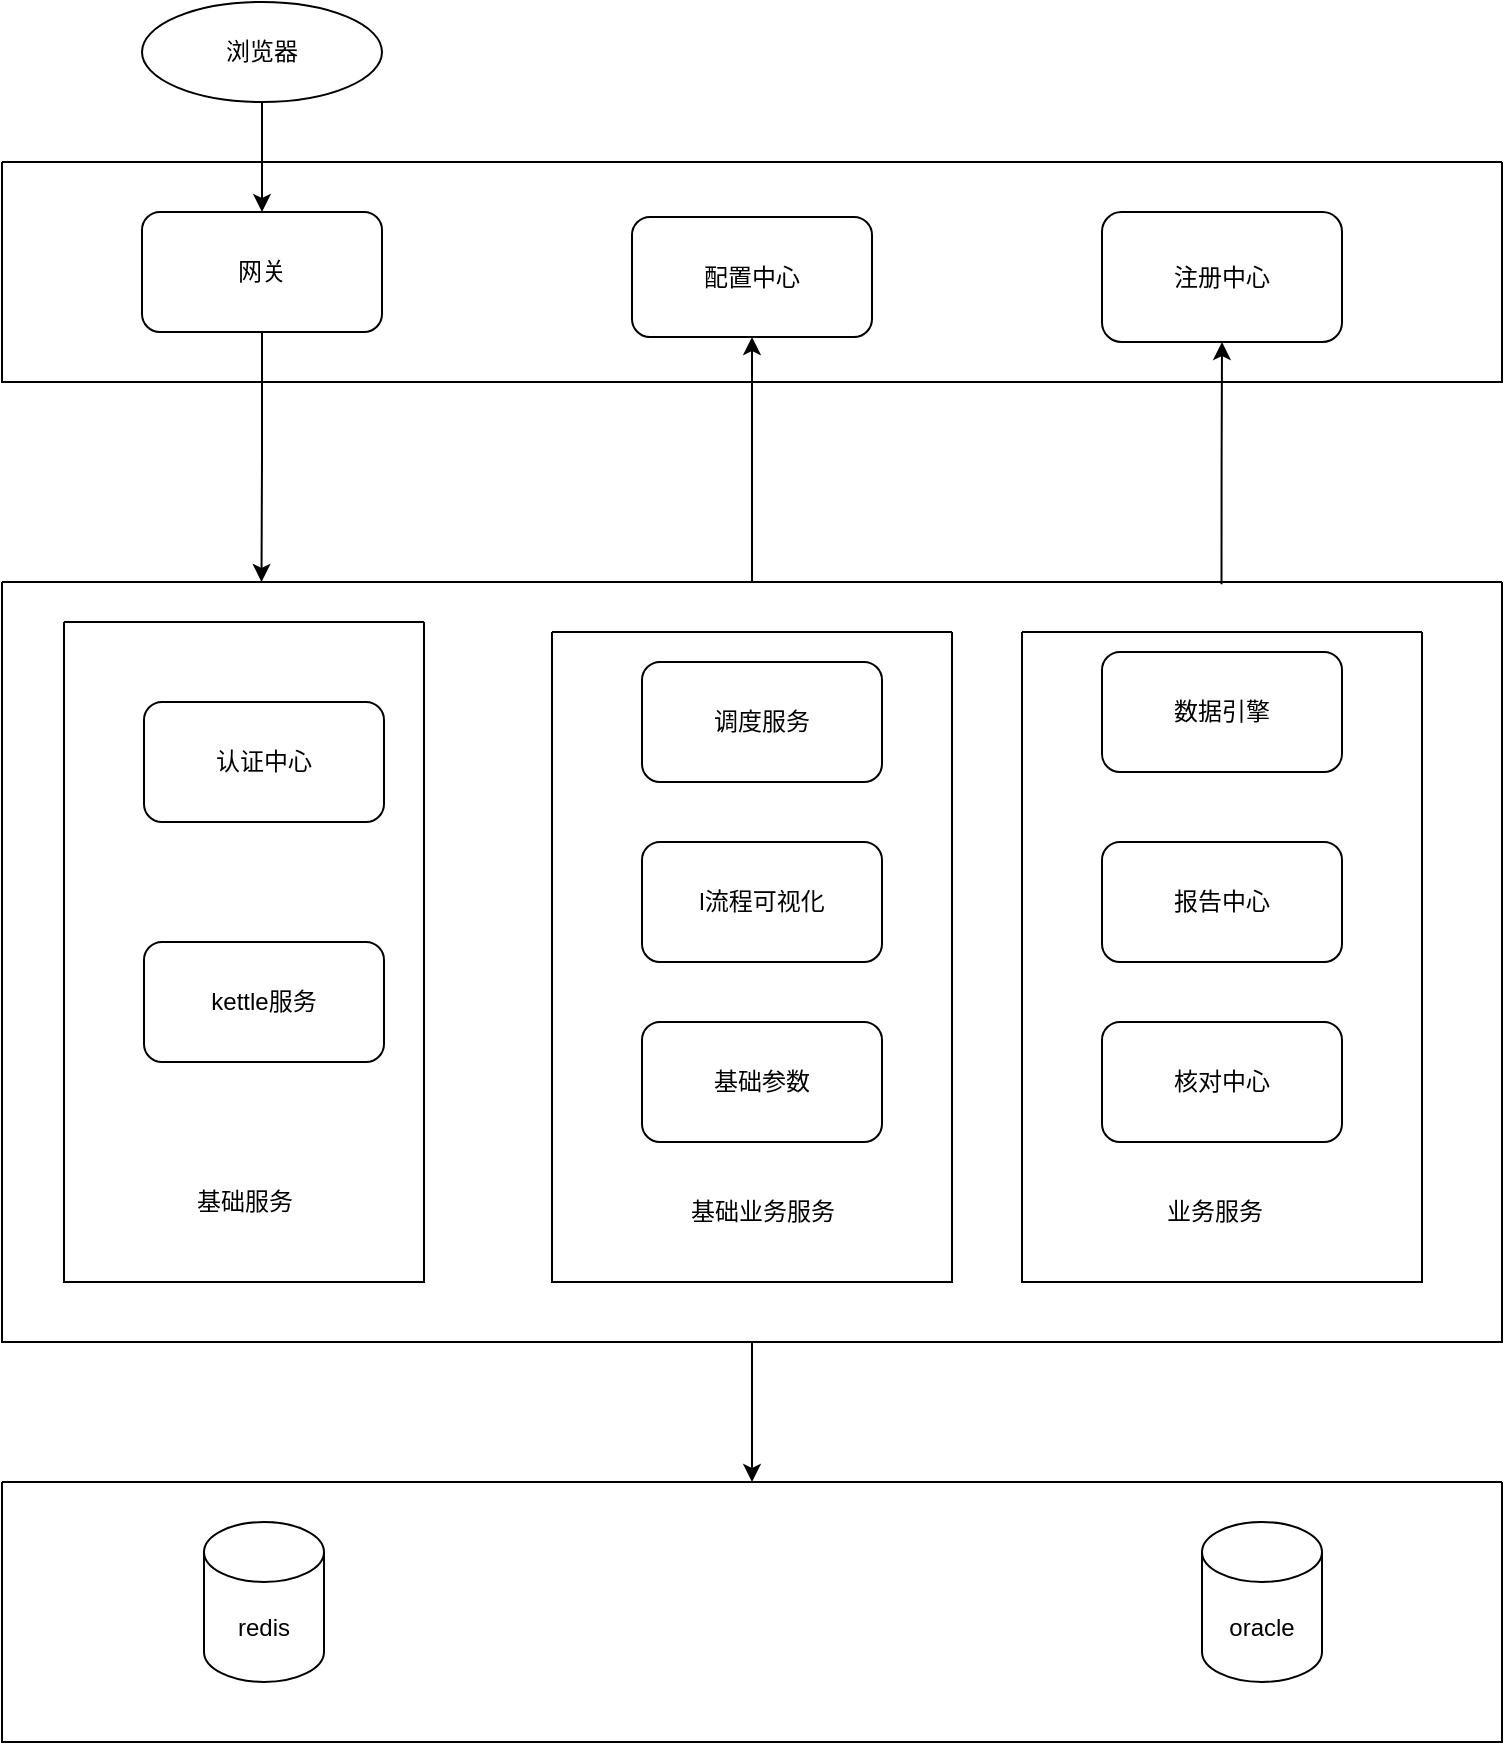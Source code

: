<mxfile version="20.6.0" type="github">
  <diagram id="NOCz1MrENqIc0ynfC5BQ" name="第 1 页">
    <mxGraphModel dx="1422" dy="786" grid="1" gridSize="10" guides="1" tooltips="1" connect="1" arrows="1" fold="1" page="1" pageScale="1" pageWidth="827" pageHeight="1169" math="0" shadow="0">
      <root>
        <mxCell id="0" />
        <mxCell id="1" parent="0" />
        <mxCell id="AWpYsfPDExBEaNa-_1mj-8" value="" style="swimlane;startSize=0;" vertex="1" parent="1">
          <mxGeometry x="20" y="210" width="750" height="110" as="geometry" />
        </mxCell>
        <mxCell id="AWpYsfPDExBEaNa-_1mj-9" value="网关" style="rounded=1;whiteSpace=wrap;html=1;" vertex="1" parent="AWpYsfPDExBEaNa-_1mj-8">
          <mxGeometry x="70" y="25" width="120" height="60" as="geometry" />
        </mxCell>
        <mxCell id="AWpYsfPDExBEaNa-_1mj-10" value="配置中心" style="rounded=1;whiteSpace=wrap;html=1;" vertex="1" parent="AWpYsfPDExBEaNa-_1mj-8">
          <mxGeometry x="315" y="27.5" width="120" height="60" as="geometry" />
        </mxCell>
        <mxCell id="AWpYsfPDExBEaNa-_1mj-11" value="注册中心" style="rounded=1;whiteSpace=wrap;html=1;" vertex="1" parent="AWpYsfPDExBEaNa-_1mj-8">
          <mxGeometry x="550" y="25" width="120" height="65" as="geometry" />
        </mxCell>
        <mxCell id="AWpYsfPDExBEaNa-_1mj-48" value="" style="edgeStyle=orthogonalEdgeStyle;rounded=1;orthogonalLoop=1;jettySize=auto;html=1;strokeColor=none;" edge="1" parent="1" target="AWpYsfPDExBEaNa-_1mj-10">
          <mxGeometry relative="1" as="geometry">
            <mxPoint x="400" y="350" as="sourcePoint" />
          </mxGeometry>
        </mxCell>
        <mxCell id="AWpYsfPDExBEaNa-_1mj-85" style="edgeStyle=orthogonalEdgeStyle;rounded=1;orthogonalLoop=1;jettySize=auto;html=1;entryX=0.5;entryY=0;entryDx=0;entryDy=0;" edge="1" parent="1" source="AWpYsfPDExBEaNa-_1mj-19" target="AWpYsfPDExBEaNa-_1mj-82">
          <mxGeometry relative="1" as="geometry" />
        </mxCell>
        <mxCell id="AWpYsfPDExBEaNa-_1mj-19" value="" style="swimlane;startSize=0;" vertex="1" parent="1">
          <mxGeometry x="20" y="420" width="750" height="380" as="geometry" />
        </mxCell>
        <mxCell id="AWpYsfPDExBEaNa-_1mj-21" value="" style="swimlane;startSize=0;" vertex="1" parent="AWpYsfPDExBEaNa-_1mj-19">
          <mxGeometry x="31" y="20" width="180" height="330" as="geometry" />
        </mxCell>
        <mxCell id="AWpYsfPDExBEaNa-_1mj-20" value="认证中心" style="rounded=1;whiteSpace=wrap;html=1;" vertex="1" parent="AWpYsfPDExBEaNa-_1mj-21">
          <mxGeometry x="40" y="40" width="120" height="60" as="geometry" />
        </mxCell>
        <mxCell id="AWpYsfPDExBEaNa-_1mj-29" value="kettle服务" style="rounded=1;whiteSpace=wrap;html=1;" vertex="1" parent="AWpYsfPDExBEaNa-_1mj-21">
          <mxGeometry x="40" y="160" width="120" height="60" as="geometry" />
        </mxCell>
        <mxCell id="AWpYsfPDExBEaNa-_1mj-79" value="基础服务" style="text;html=1;align=center;verticalAlign=middle;resizable=0;points=[];autosize=1;strokeColor=none;fillColor=none;" vertex="1" parent="AWpYsfPDExBEaNa-_1mj-21">
          <mxGeometry x="55" y="275" width="70" height="30" as="geometry" />
        </mxCell>
        <mxCell id="AWpYsfPDExBEaNa-_1mj-22" value="" style="swimlane;startSize=0;" vertex="1" parent="AWpYsfPDExBEaNa-_1mj-19">
          <mxGeometry x="510" y="25" width="200" height="325" as="geometry" />
        </mxCell>
        <mxCell id="AWpYsfPDExBEaNa-_1mj-24" value="数据引擎" style="rounded=1;whiteSpace=wrap;html=1;" vertex="1" parent="AWpYsfPDExBEaNa-_1mj-22">
          <mxGeometry x="40" y="10" width="120" height="60" as="geometry" />
        </mxCell>
        <mxCell id="AWpYsfPDExBEaNa-_1mj-25" value="报告中心" style="rounded=1;whiteSpace=wrap;html=1;" vertex="1" parent="AWpYsfPDExBEaNa-_1mj-22">
          <mxGeometry x="40" y="105" width="120" height="60" as="geometry" />
        </mxCell>
        <mxCell id="AWpYsfPDExBEaNa-_1mj-26" value="核对中心" style="rounded=1;whiteSpace=wrap;html=1;" vertex="1" parent="AWpYsfPDExBEaNa-_1mj-22">
          <mxGeometry x="40" y="195" width="120" height="60" as="geometry" />
        </mxCell>
        <mxCell id="AWpYsfPDExBEaNa-_1mj-80" value="业务服务" style="text;html=1;align=center;verticalAlign=middle;resizable=0;points=[];autosize=1;strokeColor=none;fillColor=none;" vertex="1" parent="AWpYsfPDExBEaNa-_1mj-22">
          <mxGeometry x="61" y="275" width="70" height="30" as="geometry" />
        </mxCell>
        <mxCell id="AWpYsfPDExBEaNa-_1mj-28" value="" style="swimlane;startSize=0;" vertex="1" parent="AWpYsfPDExBEaNa-_1mj-19">
          <mxGeometry x="275" y="25" width="200" height="325" as="geometry" />
        </mxCell>
        <mxCell id="AWpYsfPDExBEaNa-_1mj-30" value="调度服务" style="rounded=1;whiteSpace=wrap;html=1;" vertex="1" parent="AWpYsfPDExBEaNa-_1mj-28">
          <mxGeometry x="45" y="15" width="120" height="60" as="geometry" />
        </mxCell>
        <mxCell id="AWpYsfPDExBEaNa-_1mj-31" value="l流程可视化" style="rounded=1;whiteSpace=wrap;html=1;" vertex="1" parent="AWpYsfPDExBEaNa-_1mj-28">
          <mxGeometry x="45" y="105" width="120" height="60" as="geometry" />
        </mxCell>
        <mxCell id="AWpYsfPDExBEaNa-_1mj-32" value="基础参数" style="rounded=1;whiteSpace=wrap;html=1;" vertex="1" parent="AWpYsfPDExBEaNa-_1mj-28">
          <mxGeometry x="45" y="195" width="120" height="60" as="geometry" />
        </mxCell>
        <mxCell id="AWpYsfPDExBEaNa-_1mj-78" value="基础业务服务" style="text;html=1;align=center;verticalAlign=middle;resizable=0;points=[];autosize=1;strokeColor=none;fillColor=none;" vertex="1" parent="AWpYsfPDExBEaNa-_1mj-28">
          <mxGeometry x="55" y="275" width="100" height="30" as="geometry" />
        </mxCell>
        <mxCell id="AWpYsfPDExBEaNa-_1mj-82" value="" style="swimlane;startSize=0;" vertex="1" parent="1">
          <mxGeometry x="20" y="870" width="750" height="130" as="geometry" />
        </mxCell>
        <mxCell id="AWpYsfPDExBEaNa-_1mj-83" value="redis" style="shape=cylinder3;whiteSpace=wrap;html=1;boundedLbl=1;backgroundOutline=1;size=15;" vertex="1" parent="AWpYsfPDExBEaNa-_1mj-82">
          <mxGeometry x="101" y="20" width="60" height="80" as="geometry" />
        </mxCell>
        <mxCell id="AWpYsfPDExBEaNa-_1mj-84" value="oracle" style="shape=cylinder3;whiteSpace=wrap;html=1;boundedLbl=1;backgroundOutline=1;size=15;" vertex="1" parent="AWpYsfPDExBEaNa-_1mj-82">
          <mxGeometry x="600" y="20" width="60" height="80" as="geometry" />
        </mxCell>
        <mxCell id="AWpYsfPDExBEaNa-_1mj-155" style="edgeStyle=orthogonalEdgeStyle;rounded=0;orthogonalLoop=1;jettySize=auto;html=1;exitX=0.813;exitY=0.003;exitDx=0;exitDy=0;exitPerimeter=0;" edge="1" parent="1" source="AWpYsfPDExBEaNa-_1mj-19" target="AWpYsfPDExBEaNa-_1mj-11">
          <mxGeometry relative="1" as="geometry" />
        </mxCell>
        <mxCell id="AWpYsfPDExBEaNa-_1mj-159" style="edgeStyle=orthogonalEdgeStyle;rounded=0;orthogonalLoop=1;jettySize=auto;html=1;exitX=0.5;exitY=0;exitDx=0;exitDy=0;" edge="1" parent="1" source="AWpYsfPDExBEaNa-_1mj-19" target="AWpYsfPDExBEaNa-_1mj-10">
          <mxGeometry relative="1" as="geometry" />
        </mxCell>
        <mxCell id="AWpYsfPDExBEaNa-_1mj-158" style="edgeStyle=orthogonalEdgeStyle;rounded=0;orthogonalLoop=1;jettySize=auto;html=1;entryX=0.173;entryY=0;entryDx=0;entryDy=0;entryPerimeter=0;" edge="1" parent="1" source="AWpYsfPDExBEaNa-_1mj-9" target="AWpYsfPDExBEaNa-_1mj-19">
          <mxGeometry relative="1" as="geometry" />
        </mxCell>
        <mxCell id="AWpYsfPDExBEaNa-_1mj-161" style="edgeStyle=orthogonalEdgeStyle;rounded=0;orthogonalLoop=1;jettySize=auto;html=1;" edge="1" parent="1" source="AWpYsfPDExBEaNa-_1mj-160" target="AWpYsfPDExBEaNa-_1mj-9">
          <mxGeometry relative="1" as="geometry" />
        </mxCell>
        <mxCell id="AWpYsfPDExBEaNa-_1mj-160" value="浏览器" style="ellipse;whiteSpace=wrap;html=1;" vertex="1" parent="1">
          <mxGeometry x="90" y="130" width="120" height="50" as="geometry" />
        </mxCell>
      </root>
    </mxGraphModel>
  </diagram>
</mxfile>
